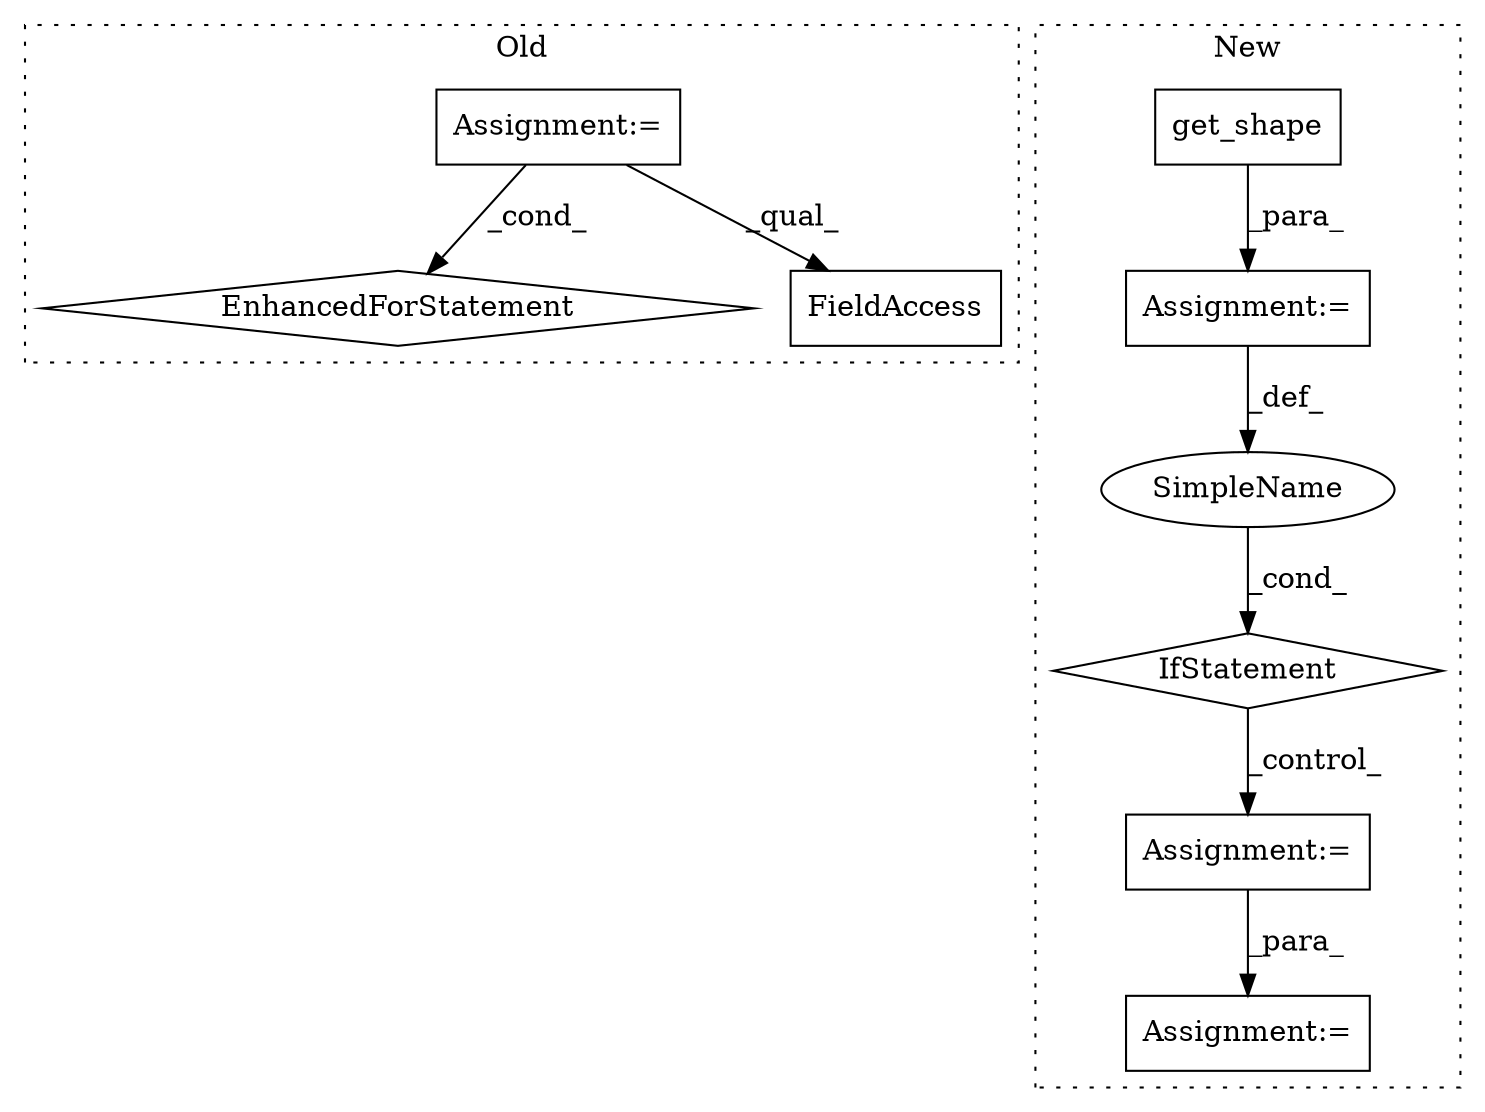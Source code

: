 digraph G {
subgraph cluster0 {
1 [label="EnhancedForStatement" a="70" s="13286,13361" l="57,2" shape="diamond"];
4 [label="Assignment:=" a="7" s="13260" l="1" shape="box"];
5 [label="FieldAccess" a="22" s="13555" l="10" shape="box"];
label = "Old";
style="dotted";
}
subgraph cluster1 {
2 [label="get_shape" a="32" s="13677" l="11" shape="box"];
3 [label="Assignment:=" a="7" s="13670" l="1" shape="box"];
6 [label="IfStatement" a="25" s="13702,13747" l="4,2" shape="diamond"];
7 [label="SimpleName" a="42" s="" l="" shape="ellipse"];
8 [label="Assignment:=" a="7" s="13770" l="1" shape="box"];
9 [label="Assignment:=" a="7" s="13917" l="1" shape="box"];
label = "New";
style="dotted";
}
2 -> 3 [label="_para_"];
3 -> 7 [label="_def_"];
4 -> 5 [label="_qual_"];
4 -> 1 [label="_cond_"];
6 -> 8 [label="_control_"];
7 -> 6 [label="_cond_"];
8 -> 9 [label="_para_"];
}